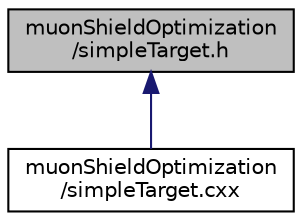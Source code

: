 digraph "muonShieldOptimization/simpleTarget.h"
{
 // LATEX_PDF_SIZE
  edge [fontname="Helvetica",fontsize="10",labelfontname="Helvetica",labelfontsize="10"];
  node [fontname="Helvetica",fontsize="10",shape=record];
  Node1 [label="muonShieldOptimization\l/simpleTarget.h",height=0.2,width=0.4,color="black", fillcolor="grey75", style="filled", fontcolor="black",tooltip=" "];
  Node1 -> Node2 [dir="back",color="midnightblue",fontsize="10",style="solid",fontname="Helvetica"];
  Node2 [label="muonShieldOptimization\l/simpleTarget.cxx",height=0.2,width=0.4,color="black", fillcolor="white", style="filled",URL="$simpleTarget_8cxx.html",tooltip=" "];
}

